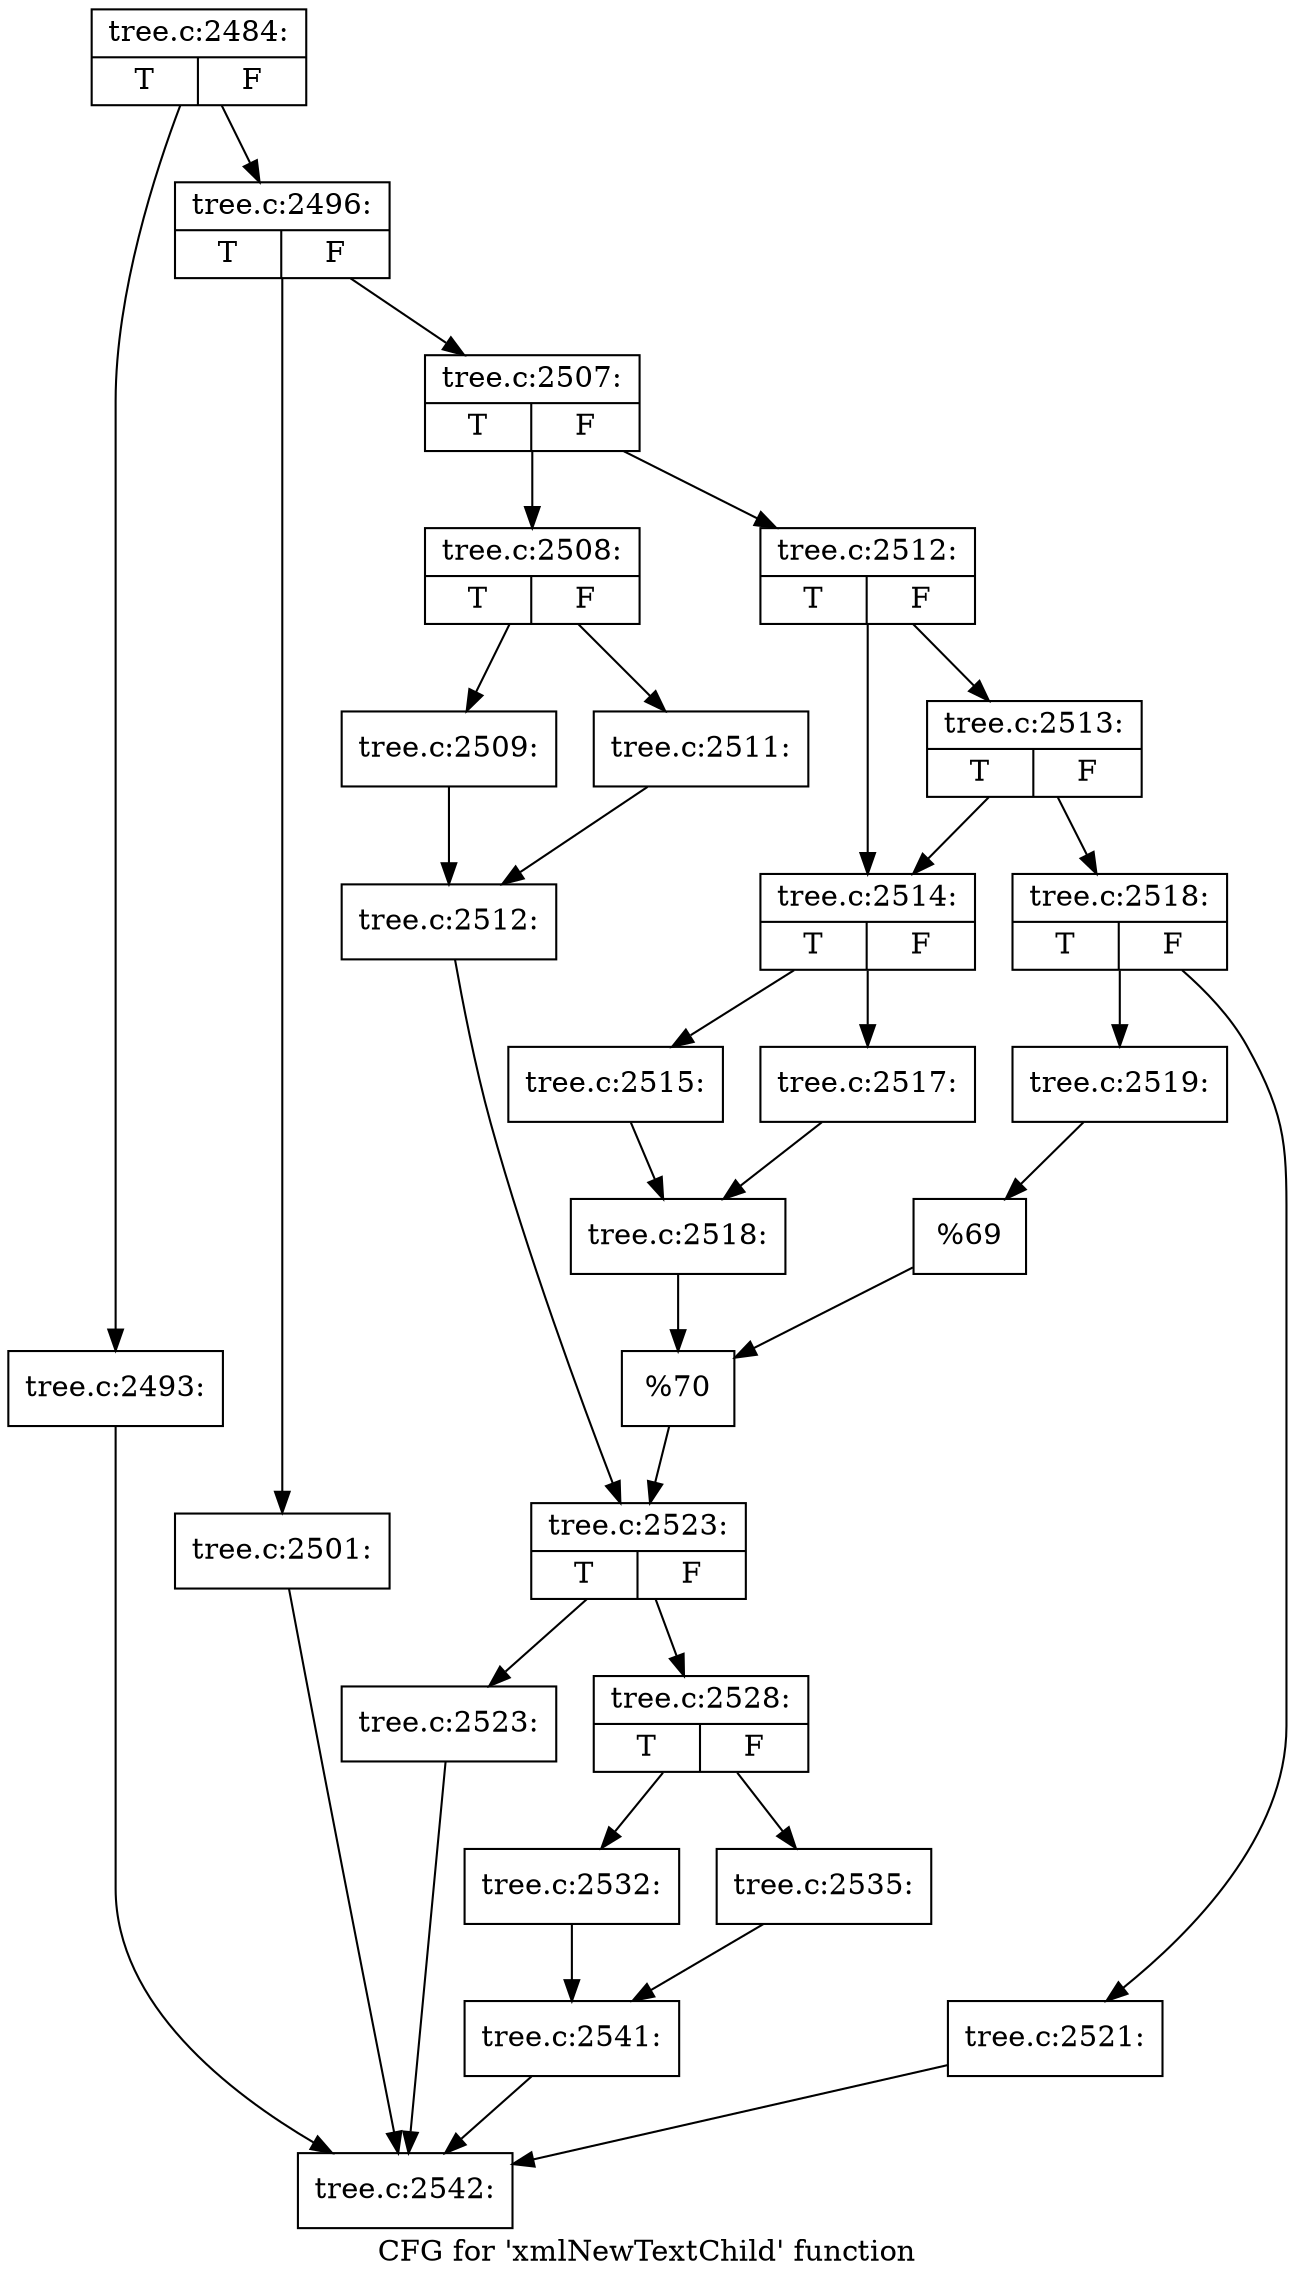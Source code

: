 digraph "CFG for 'xmlNewTextChild' function" {
	label="CFG for 'xmlNewTextChild' function";

	Node0x55ad0bae00c0 [shape=record,label="{tree.c:2484:|{<s0>T|<s1>F}}"];
	Node0x55ad0bae00c0 -> Node0x55ad0bae5ef0;
	Node0x55ad0bae00c0 -> Node0x55ad0bae5f40;
	Node0x55ad0bae5ef0 [shape=record,label="{tree.c:2493:}"];
	Node0x55ad0bae5ef0 -> Node0x55ad0badb200;
	Node0x55ad0bae5f40 [shape=record,label="{tree.c:2496:|{<s0>T|<s1>F}}"];
	Node0x55ad0bae5f40 -> Node0x55ad0bae6470;
	Node0x55ad0bae5f40 -> Node0x55ad0bae64c0;
	Node0x55ad0bae6470 [shape=record,label="{tree.c:2501:}"];
	Node0x55ad0bae6470 -> Node0x55ad0badb200;
	Node0x55ad0bae64c0 [shape=record,label="{tree.c:2507:|{<s0>T|<s1>F}}"];
	Node0x55ad0bae64c0 -> Node0x55ad0bae69f0;
	Node0x55ad0bae64c0 -> Node0x55ad0bae6a90;
	Node0x55ad0bae69f0 [shape=record,label="{tree.c:2508:|{<s0>T|<s1>F}}"];
	Node0x55ad0bae69f0 -> Node0x55ad0bae6ee0;
	Node0x55ad0bae69f0 -> Node0x55ad0bae6f80;
	Node0x55ad0bae6ee0 [shape=record,label="{tree.c:2509:}"];
	Node0x55ad0bae6ee0 -> Node0x55ad0bae6f30;
	Node0x55ad0bae6f80 [shape=record,label="{tree.c:2511:}"];
	Node0x55ad0bae6f80 -> Node0x55ad0bae6f30;
	Node0x55ad0bae6f30 [shape=record,label="{tree.c:2512:}"];
	Node0x55ad0bae6f30 -> Node0x55ad0bae6a40;
	Node0x55ad0bae6a90 [shape=record,label="{tree.c:2512:|{<s0>T|<s1>F}}"];
	Node0x55ad0bae6a90 -> Node0x55ad0bae7ff0;
	Node0x55ad0bae6a90 -> Node0x55ad0bae80e0;
	Node0x55ad0bae80e0 [shape=record,label="{tree.c:2513:|{<s0>T|<s1>F}}"];
	Node0x55ad0bae80e0 -> Node0x55ad0bae7ff0;
	Node0x55ad0bae80e0 -> Node0x55ad0bae8090;
	Node0x55ad0bae7ff0 [shape=record,label="{tree.c:2514:|{<s0>T|<s1>F}}"];
	Node0x55ad0bae7ff0 -> Node0x55ad0bae8890;
	Node0x55ad0bae7ff0 -> Node0x55ad0bae8930;
	Node0x55ad0bae8890 [shape=record,label="{tree.c:2515:}"];
	Node0x55ad0bae8890 -> Node0x55ad0bae88e0;
	Node0x55ad0bae8930 [shape=record,label="{tree.c:2517:}"];
	Node0x55ad0bae8930 -> Node0x55ad0bae88e0;
	Node0x55ad0bae88e0 [shape=record,label="{tree.c:2518:}"];
	Node0x55ad0bae88e0 -> Node0x55ad0bae8040;
	Node0x55ad0bae8090 [shape=record,label="{tree.c:2518:|{<s0>T|<s1>F}}"];
	Node0x55ad0bae8090 -> Node0x55ad0bae9e80;
	Node0x55ad0bae8090 -> Node0x55ad0bae9f20;
	Node0x55ad0bae9e80 [shape=record,label="{tree.c:2519:}"];
	Node0x55ad0bae9e80 -> Node0x55ad0bae9ed0;
	Node0x55ad0bae9f20 [shape=record,label="{tree.c:2521:}"];
	Node0x55ad0bae9f20 -> Node0x55ad0badb200;
	Node0x55ad0bae9ed0 [shape=record,label="{%69}"];
	Node0x55ad0bae9ed0 -> Node0x55ad0bae8040;
	Node0x55ad0bae8040 [shape=record,label="{%70}"];
	Node0x55ad0bae8040 -> Node0x55ad0bae6a40;
	Node0x55ad0bae6a40 [shape=record,label="{tree.c:2523:|{<s0>T|<s1>F}}"];
	Node0x55ad0bae6a40 -> Node0x55ad0baead50;
	Node0x55ad0bae6a40 -> Node0x55ad0baeada0;
	Node0x55ad0baead50 [shape=record,label="{tree.c:2523:}"];
	Node0x55ad0baead50 -> Node0x55ad0badb200;
	Node0x55ad0baeada0 [shape=record,label="{tree.c:2528:|{<s0>T|<s1>F}}"];
	Node0x55ad0baeada0 -> Node0x55ad0baebab0;
	Node0x55ad0baeada0 -> Node0x55ad0baebb50;
	Node0x55ad0baebab0 [shape=record,label="{tree.c:2532:}"];
	Node0x55ad0baebab0 -> Node0x55ad0baebb00;
	Node0x55ad0baebb50 [shape=record,label="{tree.c:2535:}"];
	Node0x55ad0baebb50 -> Node0x55ad0baebb00;
	Node0x55ad0baebb00 [shape=record,label="{tree.c:2541:}"];
	Node0x55ad0baebb00 -> Node0x55ad0badb200;
	Node0x55ad0badb200 [shape=record,label="{tree.c:2542:}"];
}
